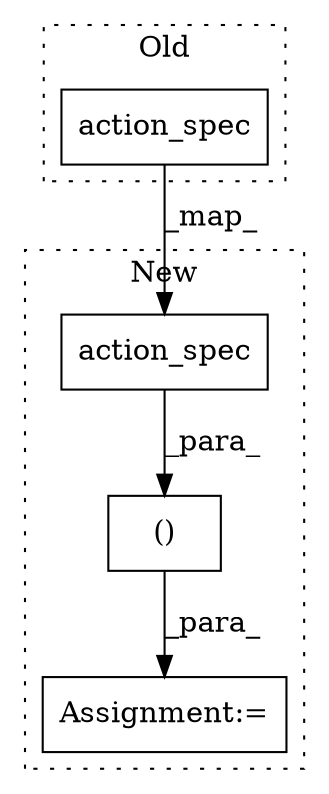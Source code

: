 digraph G {
subgraph cluster0 {
1 [label="action_spec" a="32" s="5478" l="13" shape="box"];
label = "Old";
style="dotted";
}
subgraph cluster1 {
2 [label="action_spec" a="32" s="5513" l="13" shape="box"];
3 [label="Assignment:=" a="7" s="5545" l="1" shape="box"];
4 [label="()" a="106" s="5458" l="68" shape="box"];
label = "New";
style="dotted";
}
1 -> 2 [label="_map_"];
2 -> 4 [label="_para_"];
4 -> 3 [label="_para_"];
}